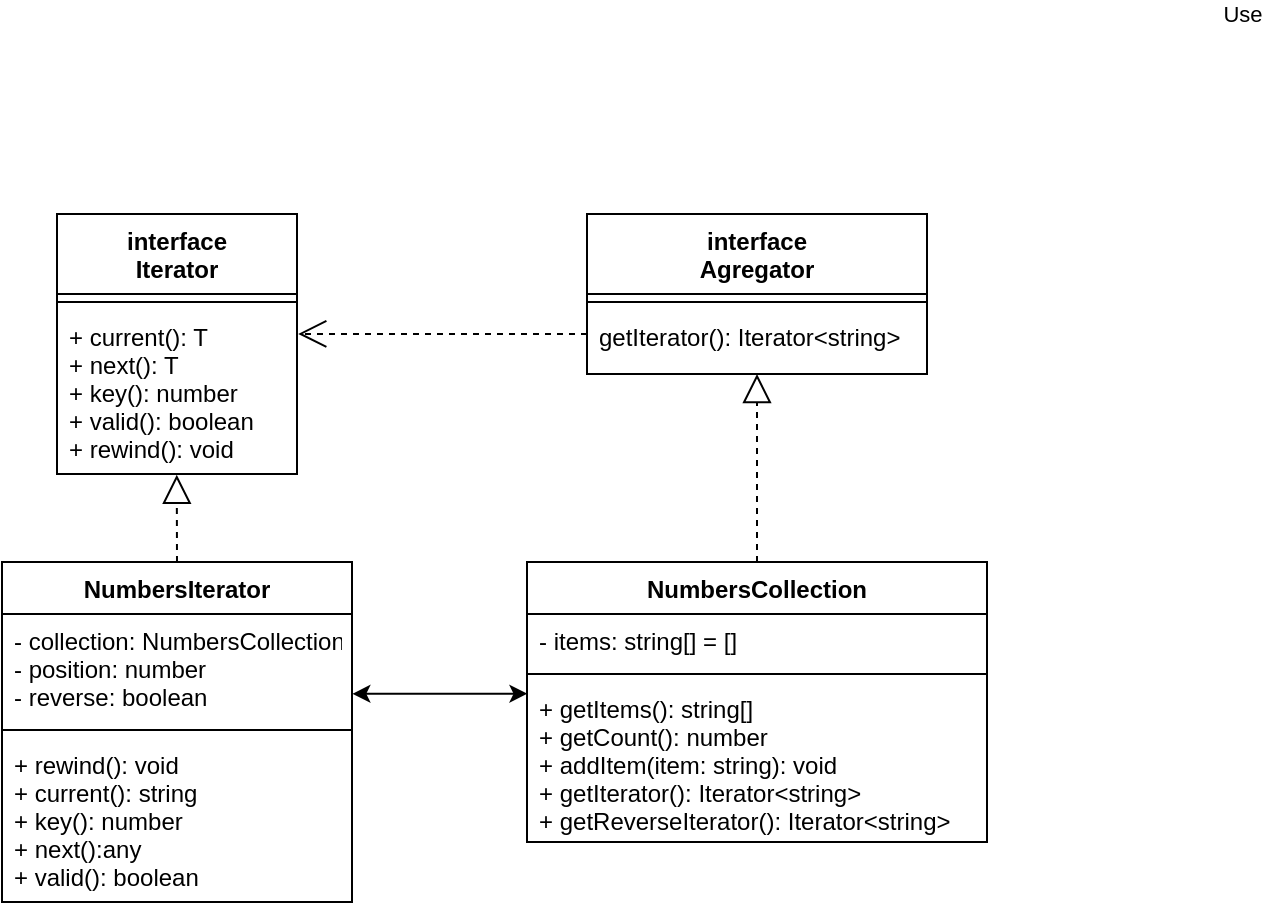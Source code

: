 <mxfile version="20.5.1" type="device"><diagram id="KEuj1Jnhu6QikdG68QyS" name="Страница 1"><mxGraphModel dx="704" dy="611" grid="1" gridSize="10" guides="1" tooltips="1" connect="1" arrows="1" fold="1" page="1" pageScale="1" pageWidth="413" pageHeight="291" math="0" shadow="0"><root><mxCell id="0"/><mxCell id="1" parent="0"/><mxCell id="6Kov5xeVxNH6Jh-xap4M-1" value="interface&#10;Iterator" style="swimlane;fontStyle=1;align=center;verticalAlign=top;childLayout=stackLayout;horizontal=1;startSize=40;horizontalStack=0;resizeParent=1;resizeParentMax=0;resizeLast=0;collapsible=1;marginBottom=0;" vertex="1" parent="1"><mxGeometry x="617.5" y="120" width="120" height="130" as="geometry"/></mxCell><mxCell id="6Kov5xeVxNH6Jh-xap4M-3" value="" style="line;strokeWidth=1;fillColor=none;align=left;verticalAlign=middle;spacingTop=-1;spacingLeft=3;spacingRight=3;rotatable=0;labelPosition=right;points=[];portConstraint=eastwest;strokeColor=inherit;" vertex="1" parent="6Kov5xeVxNH6Jh-xap4M-1"><mxGeometry y="40" width="120" height="8" as="geometry"/></mxCell><mxCell id="6Kov5xeVxNH6Jh-xap4M-4" value="+ current(): T&#10;+ next(): T&#10;+ key(): number&#10;+ valid(): boolean&#10;+ rewind(): void" style="text;strokeColor=none;fillColor=none;align=left;verticalAlign=top;spacingLeft=4;spacingRight=4;overflow=hidden;rotatable=0;points=[[0,0.5],[1,0.5]];portConstraint=eastwest;" vertex="1" parent="6Kov5xeVxNH6Jh-xap4M-1"><mxGeometry y="48" width="120" height="82" as="geometry"/></mxCell><mxCell id="6Kov5xeVxNH6Jh-xap4M-5" value="interface&#10;Agregator" style="swimlane;fontStyle=1;align=center;verticalAlign=top;childLayout=stackLayout;horizontal=1;startSize=40;horizontalStack=0;resizeParent=1;resizeParentMax=0;resizeLast=0;collapsible=1;marginBottom=0;" vertex="1" parent="1"><mxGeometry x="882.5" y="120" width="170" height="80" as="geometry"/></mxCell><mxCell id="6Kov5xeVxNH6Jh-xap4M-6" value="" style="line;strokeWidth=1;fillColor=none;align=left;verticalAlign=middle;spacingTop=-1;spacingLeft=3;spacingRight=3;rotatable=0;labelPosition=right;points=[];portConstraint=eastwest;strokeColor=inherit;" vertex="1" parent="6Kov5xeVxNH6Jh-xap4M-5"><mxGeometry y="40" width="170" height="8" as="geometry"/></mxCell><mxCell id="6Kov5xeVxNH6Jh-xap4M-7" value="getIterator(): Iterator&lt;string&gt;" style="text;strokeColor=none;fillColor=none;align=left;verticalAlign=top;spacingLeft=4;spacingRight=4;overflow=hidden;rotatable=0;points=[[0,0.5],[1,0.5]];portConstraint=eastwest;" vertex="1" parent="6Kov5xeVxNH6Jh-xap4M-5"><mxGeometry y="48" width="170" height="32" as="geometry"/></mxCell><mxCell id="6Kov5xeVxNH6Jh-xap4M-8" value="NumbersIterator" style="swimlane;fontStyle=1;align=center;verticalAlign=top;childLayout=stackLayout;horizontal=1;startSize=26;horizontalStack=0;resizeParent=1;resizeParentMax=0;resizeLast=0;collapsible=1;marginBottom=0;" vertex="1" parent="1"><mxGeometry x="590" y="294" width="175" height="170" as="geometry"/></mxCell><mxCell id="6Kov5xeVxNH6Jh-xap4M-9" value="- collection: NumbersCollection&#10;- position: number &#10;- reverse: boolean " style="text;strokeColor=none;fillColor=none;align=left;verticalAlign=top;spacingLeft=4;spacingRight=4;overflow=hidden;rotatable=0;points=[[0,0.5],[1,0.5]];portConstraint=eastwest;" vertex="1" parent="6Kov5xeVxNH6Jh-xap4M-8"><mxGeometry y="26" width="175" height="54" as="geometry"/></mxCell><mxCell id="6Kov5xeVxNH6Jh-xap4M-10" value="" style="line;strokeWidth=1;fillColor=none;align=left;verticalAlign=middle;spacingTop=-1;spacingLeft=3;spacingRight=3;rotatable=0;labelPosition=right;points=[];portConstraint=eastwest;strokeColor=inherit;" vertex="1" parent="6Kov5xeVxNH6Jh-xap4M-8"><mxGeometry y="80" width="175" height="8" as="geometry"/></mxCell><mxCell id="6Kov5xeVxNH6Jh-xap4M-11" value="+ rewind(): void&#10;+ current(): string&#10;+ key(): number&#10;+ next():any&#10;+ valid(): boolean" style="text;strokeColor=none;fillColor=none;align=left;verticalAlign=top;spacingLeft=4;spacingRight=4;overflow=hidden;rotatable=0;points=[[0,0.5],[1,0.5]];portConstraint=eastwest;" vertex="1" parent="6Kov5xeVxNH6Jh-xap4M-8"><mxGeometry y="88" width="175" height="82" as="geometry"/></mxCell><mxCell id="6Kov5xeVxNH6Jh-xap4M-12" value="NumbersCollection" style="swimlane;fontStyle=1;align=center;verticalAlign=top;childLayout=stackLayout;horizontal=1;startSize=26;horizontalStack=0;resizeParent=1;resizeParentMax=0;resizeLast=0;collapsible=1;marginBottom=0;" vertex="1" parent="1"><mxGeometry x="852.5" y="294" width="230" height="140" as="geometry"/></mxCell><mxCell id="6Kov5xeVxNH6Jh-xap4M-13" value="- items: string[] = []" style="text;strokeColor=none;fillColor=none;align=left;verticalAlign=top;spacingLeft=4;spacingRight=4;overflow=hidden;rotatable=0;points=[[0,0.5],[1,0.5]];portConstraint=eastwest;" vertex="1" parent="6Kov5xeVxNH6Jh-xap4M-12"><mxGeometry y="26" width="230" height="26" as="geometry"/></mxCell><mxCell id="6Kov5xeVxNH6Jh-xap4M-14" value="" style="line;strokeWidth=1;fillColor=none;align=left;verticalAlign=middle;spacingTop=-1;spacingLeft=3;spacingRight=3;rotatable=0;labelPosition=right;points=[];portConstraint=eastwest;strokeColor=inherit;" vertex="1" parent="6Kov5xeVxNH6Jh-xap4M-12"><mxGeometry y="52" width="230" height="8" as="geometry"/></mxCell><mxCell id="6Kov5xeVxNH6Jh-xap4M-15" value="+ getItems(): string[] &#10;+ getCount(): number&#10;+ addItem(item: string): void&#10;+ getIterator(): Iterator&lt;string&gt;&#10;+ getReverseIterator(): Iterator&lt;string&gt;" style="text;strokeColor=none;fillColor=none;align=left;verticalAlign=top;spacingLeft=4;spacingRight=4;overflow=hidden;rotatable=0;points=[[0,0.5],[1,0.5]];portConstraint=eastwest;" vertex="1" parent="6Kov5xeVxNH6Jh-xap4M-12"><mxGeometry y="60" width="230" height="80" as="geometry"/></mxCell><mxCell id="6Kov5xeVxNH6Jh-xap4M-16" value="" style="endArrow=block;dashed=1;endFill=0;endSize=12;html=1;rounded=0;exitX=0.5;exitY=0;exitDx=0;exitDy=0;entryX=0.499;entryY=1.005;entryDx=0;entryDy=0;entryPerimeter=0;" edge="1" parent="1" source="6Kov5xeVxNH6Jh-xap4M-8" target="6Kov5xeVxNH6Jh-xap4M-4"><mxGeometry width="160" relative="1" as="geometry"><mxPoint x="707.5" y="320" as="sourcePoint"/><mxPoint x="867.5" y="320" as="targetPoint"/></mxGeometry></mxCell><mxCell id="6Kov5xeVxNH6Jh-xap4M-17" value="" style="endArrow=block;dashed=1;endFill=0;endSize=12;html=1;rounded=0;entryX=0.5;entryY=1;entryDx=0;entryDy=0;entryPerimeter=0;exitX=0.5;exitY=0;exitDx=0;exitDy=0;" edge="1" parent="1" source="6Kov5xeVxNH6Jh-xap4M-12" target="6Kov5xeVxNH6Jh-xap4M-7"><mxGeometry width="160" relative="1" as="geometry"><mxPoint x="857.5" y="270" as="sourcePoint"/><mxPoint x="1017.5" y="270" as="targetPoint"/></mxGeometry></mxCell><mxCell id="6Kov5xeVxNH6Jh-xap4M-18" value="" style="endArrow=classic;startArrow=classic;html=1;rounded=0;exitX=1.001;exitY=0.739;exitDx=0;exitDy=0;exitPerimeter=0;entryX=0.001;entryY=0.073;entryDx=0;entryDy=0;entryPerimeter=0;" edge="1" parent="1" source="6Kov5xeVxNH6Jh-xap4M-9" target="6Kov5xeVxNH6Jh-xap4M-15"><mxGeometry width="50" height="50" relative="1" as="geometry"><mxPoint x="797.5" y="360" as="sourcePoint"/><mxPoint x="847.5" y="310" as="targetPoint"/></mxGeometry></mxCell><mxCell id="6Kov5xeVxNH6Jh-xap4M-19" value="Use" style="endArrow=open;endSize=12;dashed=1;html=1;rounded=0;exitX=0;exitY=0.75;exitDx=0;exitDy=0;entryX=1.005;entryY=0.146;entryDx=0;entryDy=0;entryPerimeter=0;" edge="1" parent="1" source="6Kov5xeVxNH6Jh-xap4M-5" target="6Kov5xeVxNH6Jh-xap4M-4"><mxGeometry x="-1" y="-364" width="160" relative="1" as="geometry"><mxPoint x="867.5" y="200" as="sourcePoint"/><mxPoint x="707.5" y="200" as="targetPoint"/><mxPoint x="327" y="204" as="offset"/></mxGeometry></mxCell></root></mxGraphModel></diagram></mxfile>